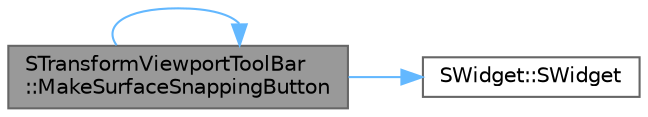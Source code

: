 digraph "STransformViewportToolBar::MakeSurfaceSnappingButton"
{
 // INTERACTIVE_SVG=YES
 // LATEX_PDF_SIZE
  bgcolor="transparent";
  edge [fontname=Helvetica,fontsize=10,labelfontname=Helvetica,labelfontsize=10];
  node [fontname=Helvetica,fontsize=10,shape=box,height=0.2,width=0.4];
  rankdir="LR";
  Node1 [id="Node000001",label="STransformViewportToolBar\l::MakeSurfaceSnappingButton",height=0.2,width=0.4,color="gray40", fillcolor="grey60", style="filled", fontcolor="black",tooltip="Make the surface snapping toolbar checkbox button."];
  Node1 -> Node2 [id="edge1_Node000001_Node000002",color="steelblue1",style="solid",tooltip=" "];
  Node2 [id="Node000002",label="SWidget::SWidget",height=0.2,width=0.4,color="grey40", fillcolor="white", style="filled",URL="$dd/de2/classSWidget.html#a6b119d4135a2b60fd323691774945122",tooltip="Hidden default constructor."];
  Node1 -> Node1 [id="edge2_Node000001_Node000001",color="steelblue1",style="solid",tooltip=" "];
}
